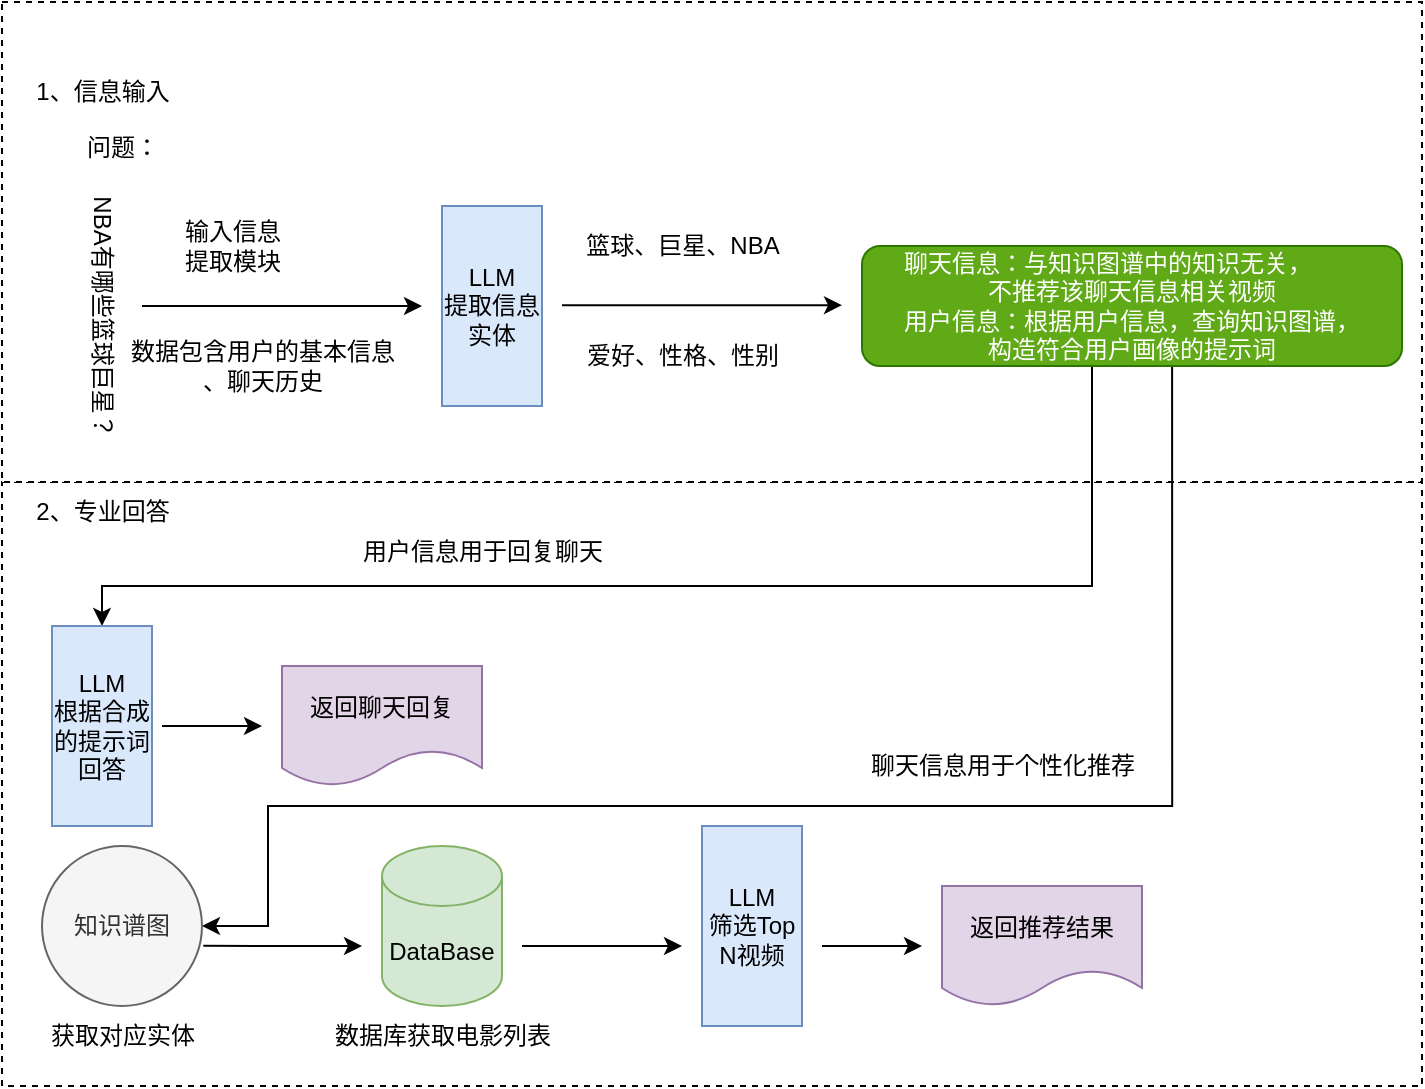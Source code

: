 <mxfile version="25.0.3">
  <diagram name="第 1 页" id="SWiPRJEeMWXNhBkPB_pE">
    <mxGraphModel dx="1011" dy="612" grid="1" gridSize="10" guides="1" tooltips="1" connect="1" arrows="1" fold="1" page="1" pageScale="1" pageWidth="827" pageHeight="1169" math="0" shadow="0">
      <root>
        <mxCell id="0" />
        <mxCell id="1" parent="0" />
        <mxCell id="D6qJHA5BIticjewYcLNm-40" value="" style="rounded=0;whiteSpace=wrap;html=1;dashed=1;" vertex="1" parent="1">
          <mxGeometry x="100" y="278" width="710" height="302" as="geometry" />
        </mxCell>
        <mxCell id="D6qJHA5BIticjewYcLNm-39" value="" style="rounded=0;whiteSpace=wrap;html=1;dashed=1;" vertex="1" parent="1">
          <mxGeometry x="100" y="38" width="710" height="240" as="geometry" />
        </mxCell>
        <mxCell id="D6qJHA5BIticjewYcLNm-1" value="1、信息输入" style="text;html=1;align=center;verticalAlign=middle;resizable=0;points=[];autosize=1;strokeColor=none;fillColor=none;" vertex="1" parent="1">
          <mxGeometry x="105" y="68" width="90" height="30" as="geometry" />
        </mxCell>
        <mxCell id="D6qJHA5BIticjewYcLNm-2" value="问题：&lt;div&gt;&lt;br&gt;&lt;/div&gt;" style="text;html=1;align=center;verticalAlign=middle;resizable=0;points=[];autosize=1;strokeColor=none;fillColor=none;" vertex="1" parent="1">
          <mxGeometry x="130" y="98" width="60" height="40" as="geometry" />
        </mxCell>
        <mxCell id="D6qJHA5BIticjewYcLNm-5" value="NBA有哪些篮球巨星？" style="text;html=1;align=center;verticalAlign=middle;resizable=0;points=[];autosize=1;strokeColor=none;fillColor=none;rotation=90;" vertex="1" parent="1">
          <mxGeometry x="80" y="180" width="140" height="30" as="geometry" />
        </mxCell>
        <mxCell id="D6qJHA5BIticjewYcLNm-8" value="" style="endArrow=classic;html=1;rounded=0;" edge="1" parent="1">
          <mxGeometry width="50" height="50" relative="1" as="geometry">
            <mxPoint x="170" y="190" as="sourcePoint" />
            <mxPoint x="310" y="190" as="targetPoint" />
            <Array as="points">
              <mxPoint x="310" y="190" />
            </Array>
          </mxGeometry>
        </mxCell>
        <mxCell id="D6qJHA5BIticjewYcLNm-9" value="输入信息&lt;div&gt;提取模块&lt;/div&gt;" style="text;html=1;align=center;verticalAlign=middle;resizable=0;points=[];autosize=1;strokeColor=none;fillColor=none;" vertex="1" parent="1">
          <mxGeometry x="180" y="140" width="70" height="40" as="geometry" />
        </mxCell>
        <mxCell id="D6qJHA5BIticjewYcLNm-10" value="数据包含用户的基本信息&lt;div&gt;、聊天历史&lt;/div&gt;" style="text;html=1;align=center;verticalAlign=middle;resizable=0;points=[];autosize=1;strokeColor=none;fillColor=none;" vertex="1" parent="1">
          <mxGeometry x="150" y="200" width="160" height="40" as="geometry" />
        </mxCell>
        <mxCell id="D6qJHA5BIticjewYcLNm-11" value="LLM&lt;div&gt;提取信息实体&lt;/div&gt;" style="rounded=0;whiteSpace=wrap;html=1;fillColor=#dae8fc;strokeColor=#6c8ebf;" vertex="1" parent="1">
          <mxGeometry x="320" y="140" width="50" height="100" as="geometry" />
        </mxCell>
        <mxCell id="D6qJHA5BIticjewYcLNm-13" value="" style="endArrow=classic;html=1;rounded=0;" edge="1" parent="1">
          <mxGeometry width="50" height="50" relative="1" as="geometry">
            <mxPoint x="380" y="189.58" as="sourcePoint" />
            <mxPoint x="520" y="189.58" as="targetPoint" />
            <Array as="points">
              <mxPoint x="520" y="189.58" />
            </Array>
          </mxGeometry>
        </mxCell>
        <mxCell id="D6qJHA5BIticjewYcLNm-14" value="篮球、巨星、NBA" style="text;html=1;align=center;verticalAlign=middle;resizable=0;points=[];autosize=1;strokeColor=none;fillColor=none;" vertex="1" parent="1">
          <mxGeometry x="380" y="145" width="120" height="30" as="geometry" />
        </mxCell>
        <mxCell id="D6qJHA5BIticjewYcLNm-15" value="爱好、性格、性别" style="text;html=1;align=center;verticalAlign=middle;resizable=0;points=[];autosize=1;strokeColor=none;fillColor=none;" vertex="1" parent="1">
          <mxGeometry x="380" y="200" width="120" height="30" as="geometry" />
        </mxCell>
        <mxCell id="D6qJHA5BIticjewYcLNm-24" style="edgeStyle=orthogonalEdgeStyle;rounded=0;orthogonalLoop=1;jettySize=auto;html=1;exitX=0.404;exitY=0.962;exitDx=0;exitDy=0;exitPerimeter=0;" edge="1" parent="1" source="D6qJHA5BIticjewYcLNm-17">
          <mxGeometry relative="1" as="geometry">
            <mxPoint x="150" y="350" as="targetPoint" />
            <mxPoint x="645" y="230" as="sourcePoint" />
            <Array as="points">
              <mxPoint x="645" y="218" />
              <mxPoint x="645" y="330" />
              <mxPoint x="150" y="330" />
            </Array>
          </mxGeometry>
        </mxCell>
        <mxCell id="D6qJHA5BIticjewYcLNm-27" style="edgeStyle=orthogonalEdgeStyle;rounded=0;orthogonalLoop=1;jettySize=auto;html=1;exitX=0.565;exitY=1;exitDx=0;exitDy=0;exitPerimeter=0;" edge="1" parent="1">
          <mxGeometry relative="1" as="geometry">
            <mxPoint x="200" y="500" as="targetPoint" />
            <mxPoint x="685.05" y="220" as="sourcePoint" />
            <Array as="points">
              <mxPoint x="685" y="440" />
              <mxPoint x="233" y="440" />
              <mxPoint x="233" y="500" />
            </Array>
          </mxGeometry>
        </mxCell>
        <mxCell id="D6qJHA5BIticjewYcLNm-29" value="&lt;font style=&quot;font-size: 12px;&quot;&gt;聊天信息用于个性化推荐&lt;/font&gt;" style="edgeLabel;html=1;align=center;verticalAlign=middle;resizable=0;points=[];" vertex="1" connectable="0" parent="D6qJHA5BIticjewYcLNm-27">
          <mxGeometry x="0.296" y="7" relative="1" as="geometry">
            <mxPoint x="191" y="-27" as="offset" />
          </mxGeometry>
        </mxCell>
        <mxCell id="D6qJHA5BIticjewYcLNm-17" value="&lt;div style=&quot;text-align: left;&quot;&gt;&lt;span style=&quot;background-color: initial;&quot;&gt;聊天信息：与知识图谱中的知识无关，&lt;/span&gt;&lt;/div&gt;&lt;div&gt;不推荐该聊天信息相关视频&lt;br&gt;&lt;div&gt;用户信息：根据用户信息，查询知识图谱，&lt;/div&gt;&lt;/div&gt;&lt;div&gt;构造符合用户画像的提示词&lt;/div&gt;" style="rounded=1;whiteSpace=wrap;html=1;fillColor=#60a917;fontColor=#ffffff;strokeColor=#2D7600;" vertex="1" parent="1">
          <mxGeometry x="530" y="160" width="270" height="60" as="geometry" />
        </mxCell>
        <mxCell id="D6qJHA5BIticjewYcLNm-18" value="2、专业回答" style="text;html=1;align=center;verticalAlign=middle;resizable=0;points=[];autosize=1;strokeColor=none;fillColor=none;" vertex="1" parent="1">
          <mxGeometry x="105" y="278" width="90" height="30" as="geometry" />
        </mxCell>
        <mxCell id="D6qJHA5BIticjewYcLNm-25" value="LLM&lt;div&gt;根据合成的提示词回答&lt;/div&gt;" style="rounded=0;whiteSpace=wrap;html=1;fillColor=#dae8fc;strokeColor=#6c8ebf;" vertex="1" parent="1">
          <mxGeometry x="125" y="350" width="50" height="100" as="geometry" />
        </mxCell>
        <mxCell id="D6qJHA5BIticjewYcLNm-28" value="用户信息用于回复聊天" style="text;html=1;align=center;verticalAlign=middle;resizable=0;points=[];autosize=1;strokeColor=none;fillColor=none;" vertex="1" parent="1">
          <mxGeometry x="270" y="298" width="140" height="30" as="geometry" />
        </mxCell>
        <mxCell id="D6qJHA5BIticjewYcLNm-30" value="知识谱图" style="ellipse;whiteSpace=wrap;html=1;aspect=fixed;fillColor=#f5f5f5;fontColor=#333333;strokeColor=#666666;" vertex="1" parent="1">
          <mxGeometry x="120" y="460" width="80" height="80" as="geometry" />
        </mxCell>
        <mxCell id="D6qJHA5BIticjewYcLNm-31" value="获取对应实体" style="text;html=1;align=center;verticalAlign=middle;resizable=0;points=[];autosize=1;strokeColor=none;fillColor=none;" vertex="1" parent="1">
          <mxGeometry x="110" y="540" width="100" height="30" as="geometry" />
        </mxCell>
        <mxCell id="D6qJHA5BIticjewYcLNm-32" value="" style="endArrow=classic;html=1;rounded=0;exitX=1.008;exitY=0.624;exitDx=0;exitDy=0;exitPerimeter=0;" edge="1" parent="1" source="D6qJHA5BIticjewYcLNm-30">
          <mxGeometry width="50" height="50" relative="1" as="geometry">
            <mxPoint x="360" y="550" as="sourcePoint" />
            <mxPoint x="280" y="510" as="targetPoint" />
          </mxGeometry>
        </mxCell>
        <mxCell id="D6qJHA5BIticjewYcLNm-33" value="DataBase" style="shape=cylinder3;whiteSpace=wrap;html=1;boundedLbl=1;backgroundOutline=1;size=15;fillColor=#d5e8d4;strokeColor=#82b366;" vertex="1" parent="1">
          <mxGeometry x="290" y="460" width="60" height="80" as="geometry" />
        </mxCell>
        <mxCell id="D6qJHA5BIticjewYcLNm-34" value="数据库获取电影列表" style="text;html=1;align=center;verticalAlign=middle;resizable=0;points=[];autosize=1;strokeColor=none;fillColor=none;" vertex="1" parent="1">
          <mxGeometry x="255" y="540" width="130" height="30" as="geometry" />
        </mxCell>
        <mxCell id="D6qJHA5BIticjewYcLNm-35" value="" style="endArrow=classic;html=1;rounded=0;" edge="1" parent="1">
          <mxGeometry width="50" height="50" relative="1" as="geometry">
            <mxPoint x="360" y="510" as="sourcePoint" />
            <mxPoint x="440" y="510" as="targetPoint" />
          </mxGeometry>
        </mxCell>
        <mxCell id="D6qJHA5BIticjewYcLNm-36" value="LLM&lt;div&gt;筛选Top N视频&lt;/div&gt;" style="rounded=0;whiteSpace=wrap;html=1;fillColor=#dae8fc;strokeColor=#6c8ebf;" vertex="1" parent="1">
          <mxGeometry x="450" y="450" width="50" height="100" as="geometry" />
        </mxCell>
        <mxCell id="D6qJHA5BIticjewYcLNm-37" value="" style="endArrow=classic;html=1;rounded=0;" edge="1" parent="1">
          <mxGeometry width="50" height="50" relative="1" as="geometry">
            <mxPoint x="510" y="510" as="sourcePoint" />
            <mxPoint x="560" y="510" as="targetPoint" />
          </mxGeometry>
        </mxCell>
        <mxCell id="D6qJHA5BIticjewYcLNm-38" value="返回推荐结果" style="shape=document;whiteSpace=wrap;html=1;boundedLbl=1;fillColor=#e1d5e7;strokeColor=#9673a6;" vertex="1" parent="1">
          <mxGeometry x="570" y="480" width="100" height="60" as="geometry" />
        </mxCell>
        <mxCell id="D6qJHA5BIticjewYcLNm-41" value="" style="endArrow=classic;html=1;rounded=0;" edge="1" parent="1">
          <mxGeometry width="50" height="50" relative="1" as="geometry">
            <mxPoint x="180" y="400" as="sourcePoint" />
            <mxPoint x="230" y="400" as="targetPoint" />
          </mxGeometry>
        </mxCell>
        <mxCell id="D6qJHA5BIticjewYcLNm-42" value="返回聊天回复" style="shape=document;whiteSpace=wrap;html=1;boundedLbl=1;fillColor=#e1d5e7;strokeColor=#9673a6;" vertex="1" parent="1">
          <mxGeometry x="240" y="370" width="100" height="60" as="geometry" />
        </mxCell>
      </root>
    </mxGraphModel>
  </diagram>
</mxfile>

